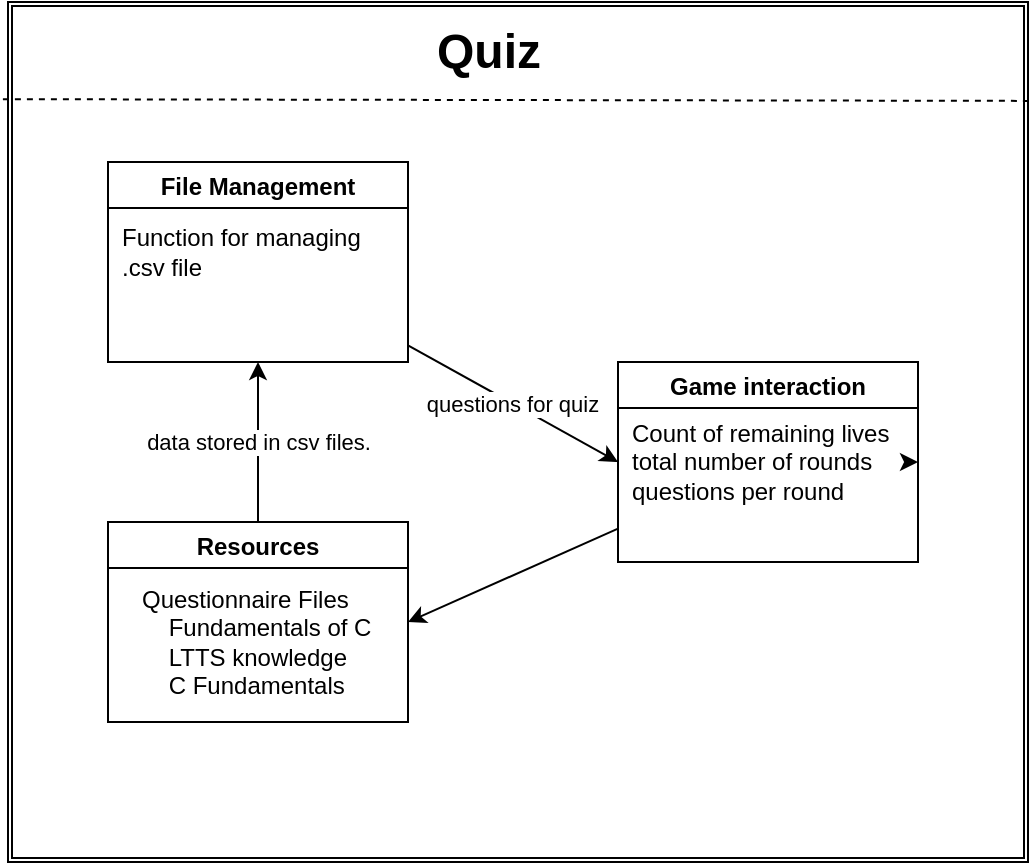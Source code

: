 <mxfile version="14.5.8" type="device"><diagram id="8TLKnNvpVXz373Io6JVq" name="Page-1"><mxGraphModel dx="1038" dy="548" grid="1" gridSize="10" guides="1" tooltips="1" connect="1" arrows="1" fold="1" page="1" pageScale="1" pageWidth="850" pageHeight="1100" math="0" shadow="0"><root><mxCell id="0"/><mxCell id="1" parent="0"/><mxCell id="FYuHUYLJs6VoPZzMkCba-1" value="" style="shape=ext;double=1;rounded=0;whiteSpace=wrap;html=1;" vertex="1" parent="1"><mxGeometry x="150" y="40" width="510" height="430" as="geometry"/></mxCell><mxCell id="FYuHUYLJs6VoPZzMkCba-2" value="Quiz" style="text;strokeColor=none;fillColor=none;html=1;fontSize=24;fontStyle=1;verticalAlign=middle;align=center;" vertex="1" parent="1"><mxGeometry x="325" y="40" width="130" height="50" as="geometry"/></mxCell><mxCell id="FYuHUYLJs6VoPZzMkCba-28" value="questions for quiz" style="rounded=0;orthogonalLoop=1;jettySize=auto;html=1;entryX=0;entryY=0.5;entryDx=0;entryDy=0;" edge="1" parent="1" source="FYuHUYLJs6VoPZzMkCba-9" target="FYuHUYLJs6VoPZzMkCba-11"><mxGeometry relative="1" as="geometry"/></mxCell><mxCell id="FYuHUYLJs6VoPZzMkCba-9" value="File Management" style="swimlane;startSize=23;" vertex="1" parent="1"><mxGeometry x="200" y="120" width="150" height="100" as="geometry"/></mxCell><mxCell id="FYuHUYLJs6VoPZzMkCba-31" style="edgeStyle=none;rounded=0;orthogonalLoop=1;jettySize=auto;html=1;entryX=1;entryY=0.5;entryDx=0;entryDy=0;" edge="1" parent="1" source="FYuHUYLJs6VoPZzMkCba-11" target="FYuHUYLJs6VoPZzMkCba-12"><mxGeometry relative="1" as="geometry"/></mxCell><mxCell id="FYuHUYLJs6VoPZzMkCba-11" value="Game interaction" style="swimlane;startSize=23;" vertex="1" parent="1"><mxGeometry x="455" y="220" width="150" height="100" as="geometry"/></mxCell><mxCell id="FYuHUYLJs6VoPZzMkCba-32" value="data stored in csv files." style="edgeStyle=none;rounded=0;orthogonalLoop=1;jettySize=auto;html=1;entryX=0.5;entryY=1;entryDx=0;entryDy=0;" edge="1" parent="1" source="FYuHUYLJs6VoPZzMkCba-12" target="FYuHUYLJs6VoPZzMkCba-9"><mxGeometry relative="1" as="geometry"><Array as="points"><mxPoint x="275" y="260"/></Array></mxGeometry></mxCell><mxCell id="FYuHUYLJs6VoPZzMkCba-12" value="Resources" style="swimlane;startSize=23;" vertex="1" parent="1"><mxGeometry x="200" y="300" width="150" height="100" as="geometry"/></mxCell><mxCell id="FYuHUYLJs6VoPZzMkCba-14" value="Questionnaire Files&lt;br&gt;&amp;nbsp; &amp;nbsp; Fundamentals of C&lt;br&gt;&amp;nbsp; &amp;nbsp; LTTS knowledge&lt;br&gt;&amp;nbsp; &amp;nbsp; C Fundamentals" style="text;html=1;strokeColor=none;fillColor=none;align=left;verticalAlign=middle;whiteSpace=wrap;rounded=0;" vertex="1" parent="1"><mxGeometry x="215" y="330" width="120" height="60" as="geometry"/></mxCell><mxCell id="FYuHUYLJs6VoPZzMkCba-15" value="Function for managing .csv file" style="text;html=1;strokeColor=none;fillColor=none;align=left;verticalAlign=middle;whiteSpace=wrap;rounded=0;" vertex="1" parent="1"><mxGeometry x="205" y="130" width="135" height="70" as="geometry"/></mxCell><mxCell id="FYuHUYLJs6VoPZzMkCba-29" style="edgeStyle=none;rounded=0;orthogonalLoop=1;jettySize=auto;html=1;" edge="1" parent="1" source="FYuHUYLJs6VoPZzMkCba-16" target="FYuHUYLJs6VoPZzMkCba-11"><mxGeometry relative="1" as="geometry"/></mxCell><mxCell id="FYuHUYLJs6VoPZzMkCba-16" value="Count of remaining lives&lt;br&gt;total number of rounds&lt;br&gt;questions per round" style="text;html=1;strokeColor=none;fillColor=none;align=left;verticalAlign=middle;whiteSpace=wrap;rounded=0;" vertex="1" parent="1"><mxGeometry x="460" y="230" width="140" height="80" as="geometry"/></mxCell><mxCell id="FYuHUYLJs6VoPZzMkCba-18" value="" style="endArrow=none;dashed=1;html=1;entryX=1.001;entryY=0.115;entryDx=0;entryDy=0;entryPerimeter=0;exitX=-0.005;exitY=0.113;exitDx=0;exitDy=0;exitPerimeter=0;" edge="1" parent="1" source="FYuHUYLJs6VoPZzMkCba-1" target="FYuHUYLJs6VoPZzMkCba-1"><mxGeometry width="50" height="50" relative="1" as="geometry"><mxPoint x="400" y="310" as="sourcePoint"/><mxPoint x="420" y="280" as="targetPoint"/></mxGeometry></mxCell></root></mxGraphModel></diagram></mxfile>